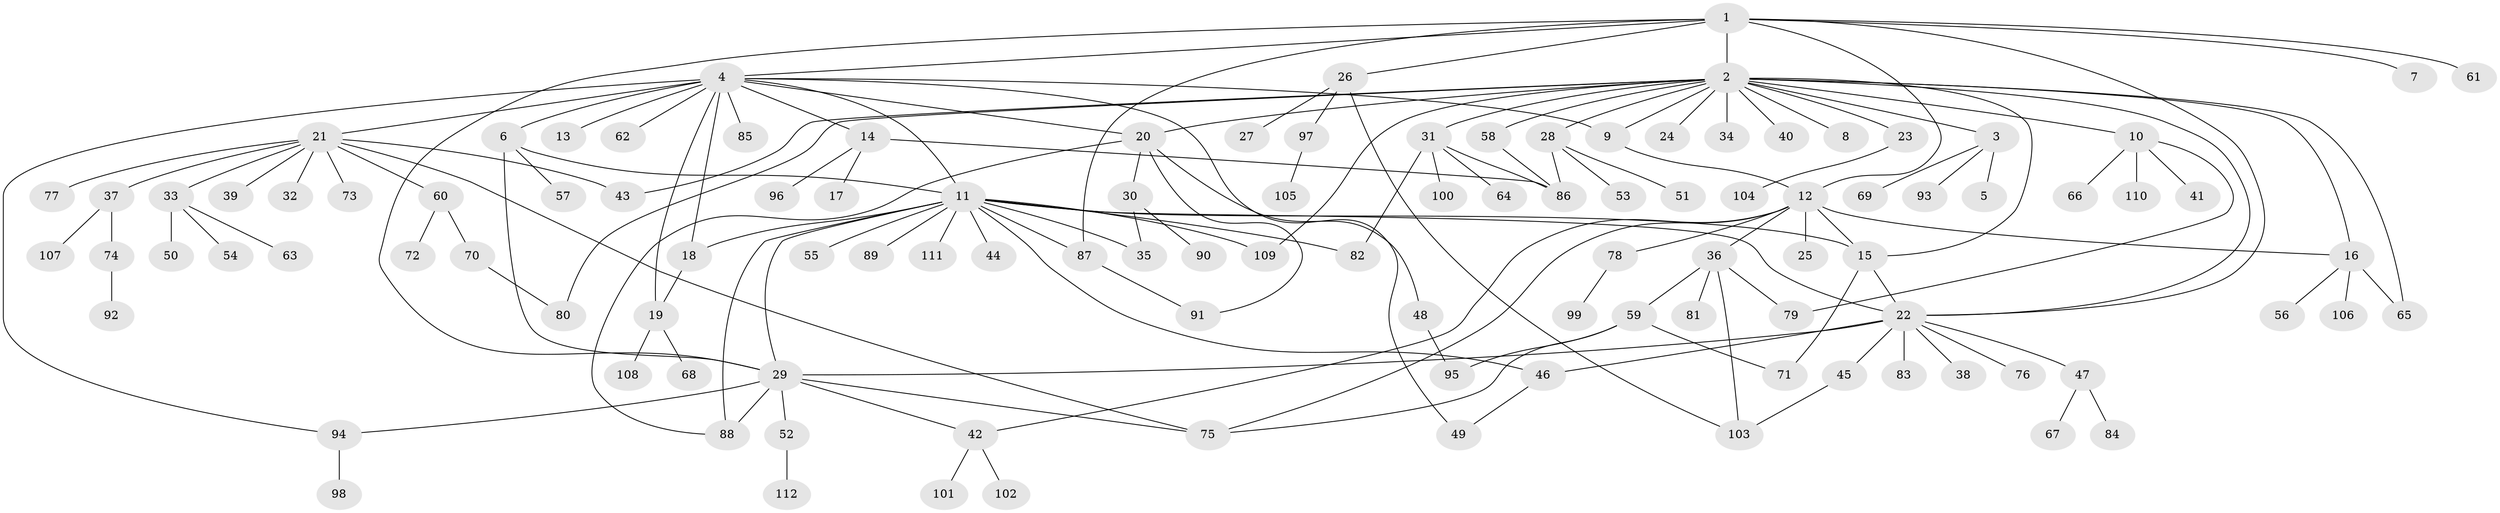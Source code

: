 // coarse degree distribution, {29: 0.030303030303030304, 2: 0.18181818181818182, 3: 0.12121212121212122, 1: 0.6363636363636364, 6: 0.030303030303030304}
// Generated by graph-tools (version 1.1) at 2025/18/03/04/25 18:18:25]
// undirected, 112 vertices, 151 edges
graph export_dot {
graph [start="1"]
  node [color=gray90,style=filled];
  1;
  2;
  3;
  4;
  5;
  6;
  7;
  8;
  9;
  10;
  11;
  12;
  13;
  14;
  15;
  16;
  17;
  18;
  19;
  20;
  21;
  22;
  23;
  24;
  25;
  26;
  27;
  28;
  29;
  30;
  31;
  32;
  33;
  34;
  35;
  36;
  37;
  38;
  39;
  40;
  41;
  42;
  43;
  44;
  45;
  46;
  47;
  48;
  49;
  50;
  51;
  52;
  53;
  54;
  55;
  56;
  57;
  58;
  59;
  60;
  61;
  62;
  63;
  64;
  65;
  66;
  67;
  68;
  69;
  70;
  71;
  72;
  73;
  74;
  75;
  76;
  77;
  78;
  79;
  80;
  81;
  82;
  83;
  84;
  85;
  86;
  87;
  88;
  89;
  90;
  91;
  92;
  93;
  94;
  95;
  96;
  97;
  98;
  99;
  100;
  101;
  102;
  103;
  104;
  105;
  106;
  107;
  108;
  109;
  110;
  111;
  112;
  1 -- 2;
  1 -- 4;
  1 -- 7;
  1 -- 12;
  1 -- 22;
  1 -- 26;
  1 -- 29;
  1 -- 61;
  1 -- 87;
  2 -- 3;
  2 -- 8;
  2 -- 9;
  2 -- 10;
  2 -- 15;
  2 -- 16;
  2 -- 20;
  2 -- 22;
  2 -- 23;
  2 -- 24;
  2 -- 28;
  2 -- 31;
  2 -- 34;
  2 -- 40;
  2 -- 43;
  2 -- 58;
  2 -- 65;
  2 -- 80;
  2 -- 109;
  3 -- 5;
  3 -- 69;
  3 -- 93;
  4 -- 6;
  4 -- 9;
  4 -- 11;
  4 -- 13;
  4 -- 14;
  4 -- 18;
  4 -- 19;
  4 -- 20;
  4 -- 21;
  4 -- 49;
  4 -- 62;
  4 -- 85;
  4 -- 94;
  6 -- 11;
  6 -- 29;
  6 -- 57;
  9 -- 12;
  10 -- 41;
  10 -- 66;
  10 -- 79;
  10 -- 110;
  11 -- 15;
  11 -- 18;
  11 -- 22;
  11 -- 29;
  11 -- 35;
  11 -- 44;
  11 -- 46;
  11 -- 55;
  11 -- 82;
  11 -- 87;
  11 -- 88;
  11 -- 89;
  11 -- 109;
  11 -- 111;
  12 -- 15;
  12 -- 16;
  12 -- 25;
  12 -- 36;
  12 -- 42;
  12 -- 75;
  12 -- 78;
  14 -- 17;
  14 -- 86;
  14 -- 96;
  15 -- 22;
  15 -- 71;
  16 -- 56;
  16 -- 65;
  16 -- 106;
  18 -- 19;
  19 -- 68;
  19 -- 108;
  20 -- 30;
  20 -- 48;
  20 -- 88;
  20 -- 91;
  21 -- 32;
  21 -- 33;
  21 -- 37;
  21 -- 39;
  21 -- 43;
  21 -- 60;
  21 -- 73;
  21 -- 75;
  21 -- 77;
  22 -- 29;
  22 -- 38;
  22 -- 45;
  22 -- 46;
  22 -- 47;
  22 -- 76;
  22 -- 83;
  23 -- 104;
  26 -- 27;
  26 -- 97;
  26 -- 103;
  28 -- 51;
  28 -- 53;
  28 -- 86;
  29 -- 42;
  29 -- 52;
  29 -- 75;
  29 -- 88;
  29 -- 94;
  30 -- 35;
  30 -- 90;
  31 -- 64;
  31 -- 82;
  31 -- 86;
  31 -- 100;
  33 -- 50;
  33 -- 54;
  33 -- 63;
  36 -- 59;
  36 -- 79;
  36 -- 81;
  36 -- 103;
  37 -- 74;
  37 -- 107;
  42 -- 101;
  42 -- 102;
  45 -- 103;
  46 -- 49;
  47 -- 67;
  47 -- 84;
  48 -- 95;
  52 -- 112;
  58 -- 86;
  59 -- 71;
  59 -- 75;
  59 -- 95;
  60 -- 70;
  60 -- 72;
  70 -- 80;
  74 -- 92;
  78 -- 99;
  87 -- 91;
  94 -- 98;
  97 -- 105;
}
